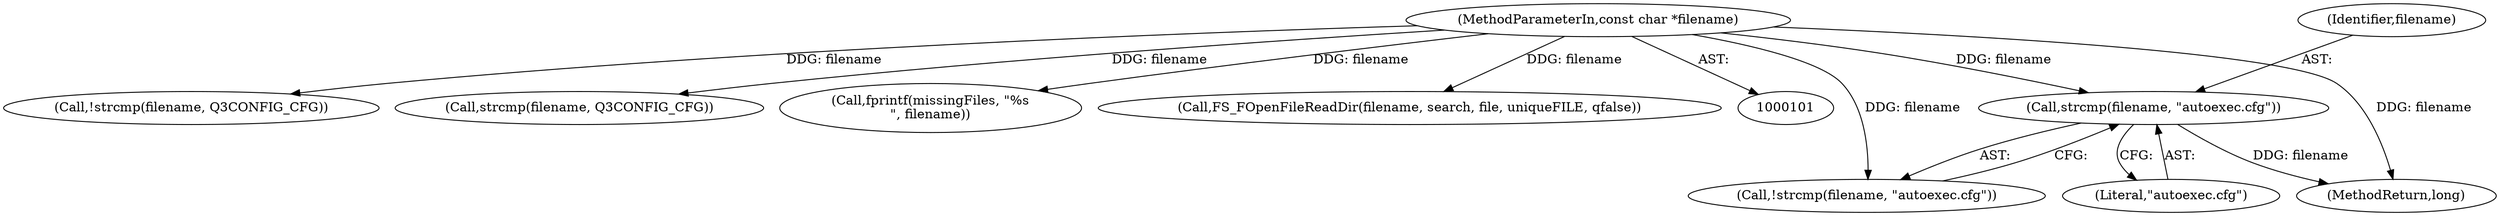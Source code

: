 digraph "0_OpenJK_b6ff2bcb1e4e6976d61e316175c6d7c99860fe20_1@API" {
"1000119" [label="(Call,strcmp(filename, \"autoexec.cfg\"))"];
"1000102" [label="(MethodParameterIn,const char *filename)"];
"1000122" [label="(Call,!strcmp(filename, Q3CONFIG_CFG))"];
"1000121" [label="(Literal,\"autoexec.cfg\")"];
"1000194" [label="(MethodReturn,long)"];
"1000120" [label="(Identifier,filename)"];
"1000118" [label="(Call,!strcmp(filename, \"autoexec.cfg\"))"];
"1000123" [label="(Call,strcmp(filename, Q3CONFIG_CFG))"];
"1000102" [label="(MethodParameterIn,const char *filename)"];
"1000176" [label="(Call,fprintf(missingFiles, \"%s\n\", filename))"];
"1000119" [label="(Call,strcmp(filename, \"autoexec.cfg\"))"];
"1000146" [label="(Call,FS_FOpenFileReadDir(filename, search, file, uniqueFILE, qfalse))"];
"1000119" -> "1000118"  [label="AST: "];
"1000119" -> "1000121"  [label="CFG: "];
"1000120" -> "1000119"  [label="AST: "];
"1000121" -> "1000119"  [label="AST: "];
"1000118" -> "1000119"  [label="CFG: "];
"1000119" -> "1000194"  [label="DDG: filename"];
"1000102" -> "1000119"  [label="DDG: filename"];
"1000102" -> "1000101"  [label="AST: "];
"1000102" -> "1000194"  [label="DDG: filename"];
"1000102" -> "1000118"  [label="DDG: filename"];
"1000102" -> "1000122"  [label="DDG: filename"];
"1000102" -> "1000123"  [label="DDG: filename"];
"1000102" -> "1000146"  [label="DDG: filename"];
"1000102" -> "1000176"  [label="DDG: filename"];
}
